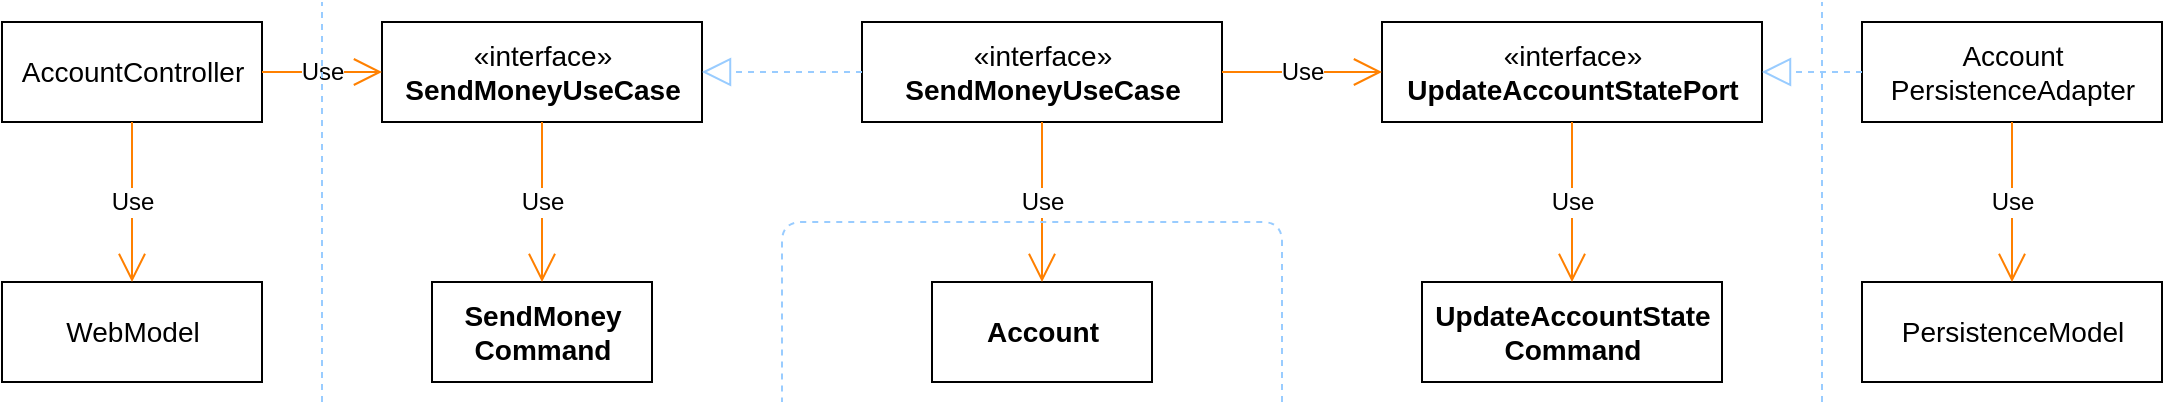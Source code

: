 <mxfile version="14.6.13" type="device"><diagram id="ZVVc3pmL6PBztuCS-46O" name="Page-1"><mxGraphModel dx="1320" dy="823" grid="1" gridSize="10" guides="1" tooltips="1" connect="1" arrows="1" fold="1" page="1" pageScale="1" pageWidth="1100" pageHeight="850" math="0" shadow="0"><root><mxCell id="0"/><mxCell id="1" parent="0"/><mxCell id="n15sCSZxUhi2xBXxUZr2-1" value="«interface»&lt;br style=&quot;font-size: 14px;&quot;&gt;&lt;b style=&quot;font-size: 14px;&quot;&gt;SendMoneyUseCase&lt;/b&gt;" style="html=1;fontSize=14;" parent="1" vertex="1"><mxGeometry x="200" y="120" width="160" height="50" as="geometry"/></mxCell><mxCell id="n15sCSZxUhi2xBXxUZr2-2" value="«interface»&lt;br style=&quot;font-size: 14px;&quot;&gt;&lt;b style=&quot;font-size: 14px;&quot;&gt;SendMoneyUseCase&lt;/b&gt;" style="html=1;fontSize=14;" parent="1" vertex="1"><mxGeometry x="440" y="120" width="180" height="50" as="geometry"/></mxCell><mxCell id="n15sCSZxUhi2xBXxUZr2-3" value="«interface»&lt;br style=&quot;font-size: 14px&quot;&gt;&lt;b&gt;UpdateAccountStatePort&lt;/b&gt;" style="html=1;fontSize=14;" parent="1" vertex="1"><mxGeometry x="700" y="120" width="190" height="50" as="geometry"/></mxCell><mxCell id="n15sCSZxUhi2xBXxUZr2-4" value="" style="endArrow=block;dashed=1;endFill=0;endSize=12;html=1;fontSize=14;strokeWidth=1;entryX=1;entryY=0.5;entryDx=0;entryDy=0;exitX=0;exitY=0.5;exitDx=0;exitDy=0;strokeColor=#99CCFF;" parent="1" source="n15sCSZxUhi2xBXxUZr2-2" target="n15sCSZxUhi2xBXxUZr2-1" edge="1"><mxGeometry width="160" relative="1" as="geometry"><mxPoint x="470" y="420" as="sourcePoint"/><mxPoint x="630" y="420" as="targetPoint"/></mxGeometry></mxCell><mxCell id="n15sCSZxUhi2xBXxUZr2-5" value="Use" style="endArrow=open;endSize=12;html=1;fontSize=12;strokeColor=#FF8000;strokeWidth=1;exitX=1;exitY=0.5;exitDx=0;exitDy=0;entryX=0;entryY=0.5;entryDx=0;entryDy=0;" parent="1" source="n15sCSZxUhi2xBXxUZr2-2" target="n15sCSZxUhi2xBXxUZr2-3" edge="1"><mxGeometry width="160" relative="1" as="geometry"><mxPoint x="640" y="260" as="sourcePoint"/><mxPoint x="800" y="260" as="targetPoint"/></mxGeometry></mxCell><mxCell id="n15sCSZxUhi2xBXxUZr2-6" value="Account" style="html=1;fontSize=14;fontStyle=1" parent="1" vertex="1"><mxGeometry x="475" y="250" width="110" height="50" as="geometry"/></mxCell><mxCell id="n15sCSZxUhi2xBXxUZr2-7" value="Use" style="endArrow=open;endSize=12;html=1;fontSize=12;strokeColor=#FF8000;strokeWidth=1;exitX=0.5;exitY=1;exitDx=0;exitDy=0;entryX=0.5;entryY=0;entryDx=0;entryDy=0;" parent="1" source="n15sCSZxUhi2xBXxUZr2-2" target="n15sCSZxUhi2xBXxUZr2-6" edge="1"><mxGeometry width="160" relative="1" as="geometry"><mxPoint x="620" y="270" as="sourcePoint"/><mxPoint x="710" y="270" as="targetPoint"/></mxGeometry></mxCell><mxCell id="n15sCSZxUhi2xBXxUZr2-10" value="AccountController" style="html=1;fontSize=14;" parent="1" vertex="1"><mxGeometry x="10" y="120" width="130" height="50" as="geometry"/></mxCell><mxCell id="n15sCSZxUhi2xBXxUZr2-13" value="Use" style="endArrow=open;endSize=12;html=1;fontSize=12;strokeColor=#FF8000;strokeWidth=1;exitX=1;exitY=0.5;exitDx=0;exitDy=0;entryX=0;entryY=0.5;entryDx=0;entryDy=0;" parent="1" source="n15sCSZxUhi2xBXxUZr2-10" target="n15sCSZxUhi2xBXxUZr2-1" edge="1"><mxGeometry width="160" relative="1" as="geometry"><mxPoint x="50" y="260" as="sourcePoint"/><mxPoint x="140" y="260" as="targetPoint"/></mxGeometry></mxCell><mxCell id="n15sCSZxUhi2xBXxUZr2-14" value="WebModel" style="html=1;fontSize=14;" parent="1" vertex="1"><mxGeometry x="10" y="250" width="130" height="50" as="geometry"/></mxCell><mxCell id="n15sCSZxUhi2xBXxUZr2-17" value="Use" style="endArrow=open;endSize=12;html=1;fontSize=12;strokeColor=#FF8000;strokeWidth=1;exitX=0.5;exitY=1;exitDx=0;exitDy=0;entryX=0.5;entryY=0;entryDx=0;entryDy=0;" parent="1" source="n15sCSZxUhi2xBXxUZr2-10" target="n15sCSZxUhi2xBXxUZr2-14" edge="1"><mxGeometry width="160" relative="1" as="geometry"><mxPoint x="160" y="230" as="sourcePoint"/><mxPoint x="220" y="230" as="targetPoint"/></mxGeometry></mxCell><mxCell id="n15sCSZxUhi2xBXxUZr2-18" value="Account&lt;br&gt;PersistenceAdapter" style="html=1;fontSize=14;" parent="1" vertex="1"><mxGeometry x="940" y="120" width="150" height="50" as="geometry"/></mxCell><mxCell id="n15sCSZxUhi2xBXxUZr2-19" value="" style="endArrow=block;dashed=1;endFill=0;endSize=12;html=1;fontSize=14;strokeWidth=1;entryX=1;entryY=0.5;entryDx=0;entryDy=0;exitX=0;exitY=0.5;exitDx=0;exitDy=0;strokeColor=#99CCFF;" parent="1" source="n15sCSZxUhi2xBXxUZr2-18" target="n15sCSZxUhi2xBXxUZr2-3" edge="1"><mxGeometry width="160" relative="1" as="geometry"><mxPoint x="1040" y="70" as="sourcePoint"/><mxPoint x="960" y="70" as="targetPoint"/></mxGeometry></mxCell><mxCell id="n15sCSZxUhi2xBXxUZr2-20" value="PersistenceModel" style="html=1;fontSize=14;" parent="1" vertex="1"><mxGeometry x="940" y="250" width="150" height="50" as="geometry"/></mxCell><mxCell id="n15sCSZxUhi2xBXxUZr2-21" value="Use" style="endArrow=open;endSize=12;html=1;fontSize=12;strokeColor=#FF8000;strokeWidth=1;exitX=0.5;exitY=1;exitDx=0;exitDy=0;entryX=0.5;entryY=0;entryDx=0;entryDy=0;" parent="1" source="n15sCSZxUhi2xBXxUZr2-18" target="n15sCSZxUhi2xBXxUZr2-20" edge="1"><mxGeometry width="160" relative="1" as="geometry"><mxPoint x="1000" y="390" as="sourcePoint"/><mxPoint x="1030" y="210" as="targetPoint"/></mxGeometry></mxCell><mxCell id="n15sCSZxUhi2xBXxUZr2-22" value="" style="endArrow=none;dashed=1;html=1;fontSize=12;strokeColor=#99CCFF;strokeWidth=1;" parent="1" edge="1"><mxGeometry width="50" height="50" relative="1" as="geometry"><mxPoint x="170" y="310" as="sourcePoint"/><mxPoint x="170" y="110" as="targetPoint"/></mxGeometry></mxCell><mxCell id="n15sCSZxUhi2xBXxUZr2-23" value="" style="endArrow=none;dashed=1;html=1;fontSize=12;strokeColor=#99CCFF;strokeWidth=1;" parent="1" edge="1"><mxGeometry width="50" height="50" relative="1" as="geometry"><mxPoint x="920" y="310" as="sourcePoint"/><mxPoint x="920" y="110" as="targetPoint"/></mxGeometry></mxCell><mxCell id="n15sCSZxUhi2xBXxUZr2-24" value="" style="endArrow=none;dashed=1;html=1;fontSize=12;strokeColor=#99CCFF;strokeWidth=1;" parent="1" edge="1"><mxGeometry width="50" height="50" relative="1" as="geometry"><mxPoint x="650" y="310" as="sourcePoint"/><mxPoint x="400" y="310" as="targetPoint"/><Array as="points"><mxPoint x="650" y="220"/><mxPoint x="400" y="220"/></Array></mxGeometry></mxCell><mxCell id="MfH7txwTYRB8737bLx-L-1" value="SendMoney&lt;br&gt;Command" style="html=1;fontSize=14;fontStyle=1" vertex="1" parent="1"><mxGeometry x="225" y="250" width="110" height="50" as="geometry"/></mxCell><mxCell id="MfH7txwTYRB8737bLx-L-2" value="Use" style="endArrow=open;endSize=12;html=1;fontSize=12;strokeColor=#FF8000;strokeWidth=1;exitX=0.5;exitY=1;exitDx=0;exitDy=0;entryX=0.5;entryY=0;entryDx=0;entryDy=0;" edge="1" parent="1" source="n15sCSZxUhi2xBXxUZr2-1" target="MfH7txwTYRB8737bLx-L-1"><mxGeometry width="160" relative="1" as="geometry"><mxPoint x="279.5" y="180" as="sourcePoint"/><mxPoint x="280" y="230" as="targetPoint"/></mxGeometry></mxCell><mxCell id="MfH7txwTYRB8737bLx-L-3" value="&lt;span&gt;UpdateAccountState&lt;br&gt;Command&lt;/span&gt;" style="html=1;fontSize=14;fontStyle=1" vertex="1" parent="1"><mxGeometry x="720" y="250" width="150" height="50" as="geometry"/></mxCell><mxCell id="MfH7txwTYRB8737bLx-L-4" value="Use" style="endArrow=open;endSize=12;html=1;fontSize=12;strokeColor=#FF8000;strokeWidth=1;exitX=0.5;exitY=1;exitDx=0;exitDy=0;entryX=0.5;entryY=0;entryDx=0;entryDy=0;" edge="1" parent="1" source="n15sCSZxUhi2xBXxUZr2-3" target="MfH7txwTYRB8737bLx-L-3"><mxGeometry width="160" relative="1" as="geometry"><mxPoint x="794.5" y="180" as="sourcePoint"/><mxPoint x="795" y="230" as="targetPoint"/></mxGeometry></mxCell></root></mxGraphModel></diagram></mxfile>